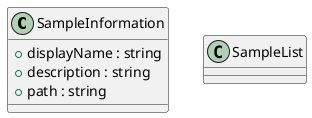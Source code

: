 @startuml
class SampleInformation {
    + displayName : string
    + description : string
    + path : string
}
class SampleList {
}
@enduml
